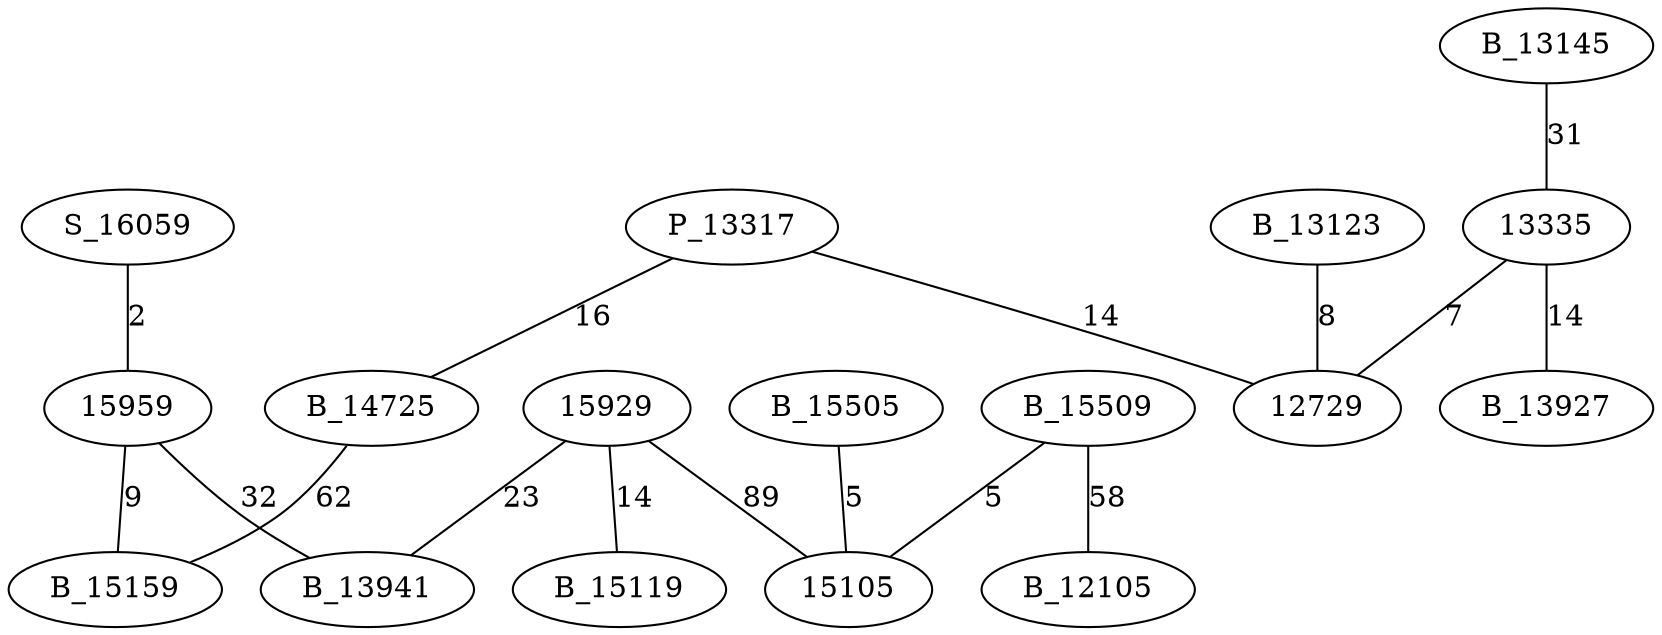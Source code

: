 graph chemin {

	P_13317 -- B_14725 [label=16]
	P_13317 -- 12729 [label=14]
	B_13145 -- 13335 [label=31]
	B_13123 -- 12729 [label=8]
	B_15505 -- 15105 [label=5]
	15929 -- B_13941 [label=23]
	15929 -- 15105 [label=89]
	15929 -- B_15119 [label=14]
	B_15509 -- B_12105 [label=58]
	B_15509 -- 15105 [label=5]
	S_16059 -- 15959 [label=2]
	13335 -- 12729 [label=7]
	13335 -- B_13927 [label=14]
	15959 -- B_13941 [label=32]
	15959 -- B_15159 [label=9]
	B_14725 -- B_15159 [label=62]

}
